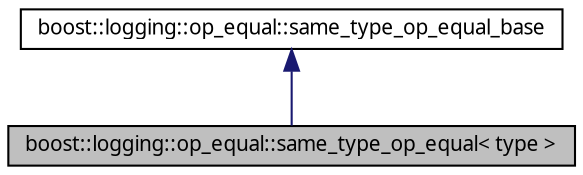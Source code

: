 digraph G
{
  edge [fontname="FreeSans.ttf",fontsize=10,labelfontname="FreeSans.ttf",labelfontsize=10];
  node [fontname="FreeSans.ttf",fontsize=10,shape=record];
  Node1 [label="boost::logging::op_equal::same_type_op_equal\< type \>",height=0.2,width=0.4,color="black", fillcolor="grey75", style="filled" fontcolor="black"];
  Node2 -> Node1 [dir=back,color="midnightblue",fontsize=10,style="solid",fontname="FreeSans.ttf"];
  Node2 [label="boost::logging::op_equal::same_type_op_equal_base",height=0.2,width=0.4,color="black", fillcolor="white", style="filled",URL="$structboost_1_1logging_1_1op__equal_1_1same__type__op__equal__base.html",tooltip="Base class when you want to implement operator== that will compare based on type..."];
}
